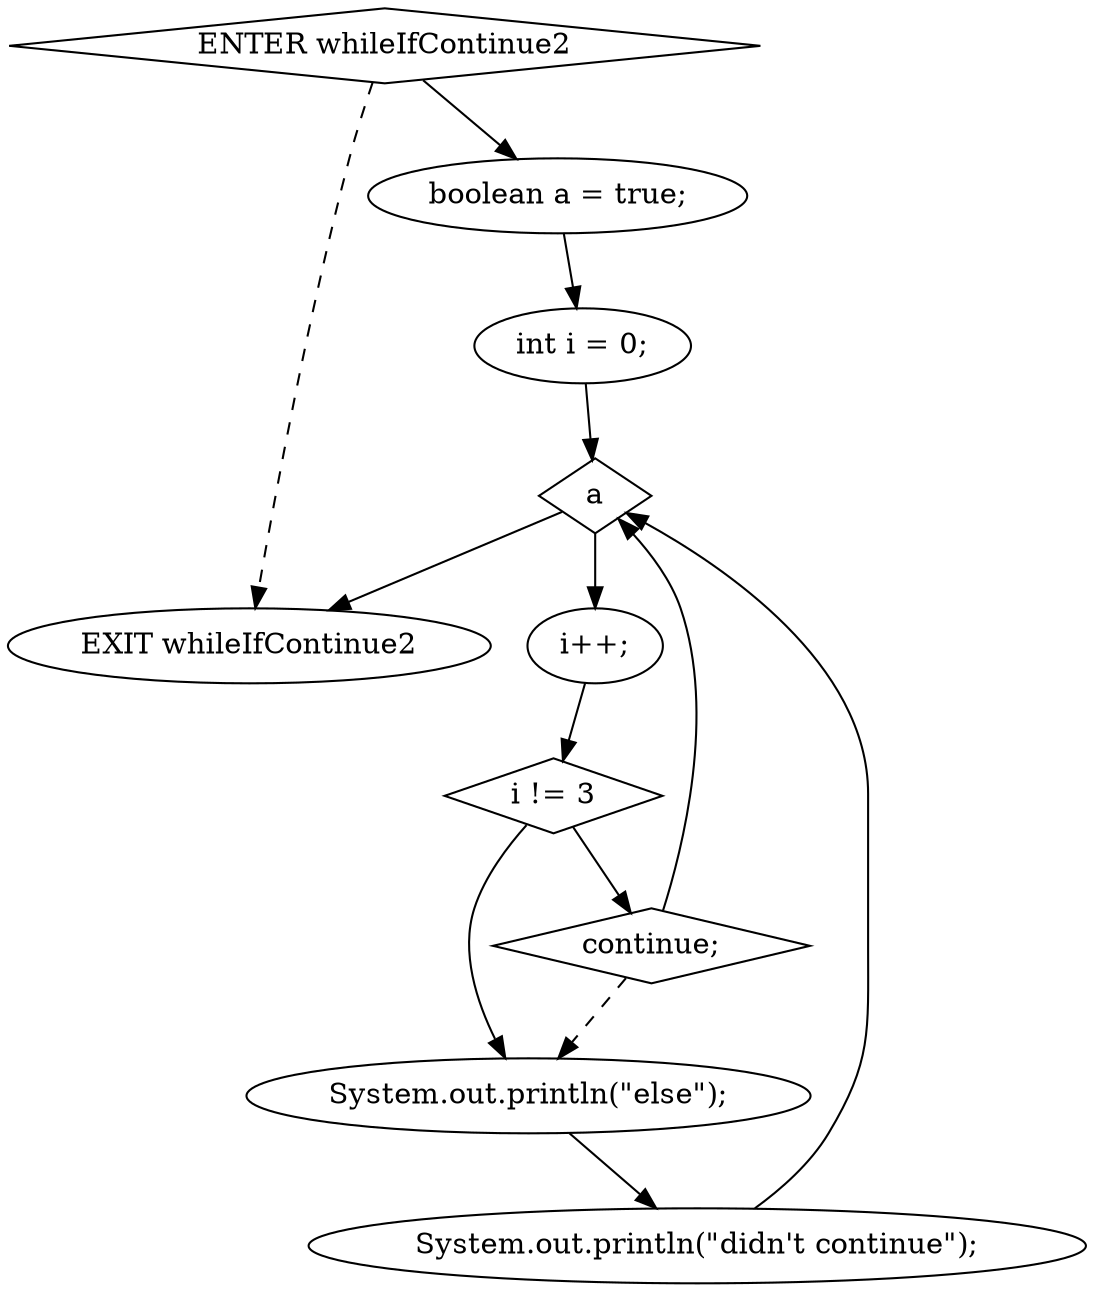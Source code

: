 digraph G {
  0 [ shape="diamond" label="ENTER whileIfContinue2" ];
  1 [ label="EXIT whileIfContinue2" ];
  2 [ label="boolean a = true;" ];
  3 [ label="int i = 0;" ];
  4 [ shape="diamond" label="a" ];
  5 [ label="i++;" ];
  6 [ shape="diamond" label="i != 3" ];
  7 [ shape="diamond" label="continue;" ];
  8 [ label="System.out.println(\"else\");" ];
  9 [ label="System.out.println(\"didn't continue\");" ];
  0 -> 2 [ ];
  2 -> 3 [ ];
  3 -> 4 [ ];
  4 -> 5 [ ];
  5 -> 6 [ ];
  6 -> 7 [ ];
  7 -> 8 [ style="dashed" ];
  6 -> 8 [ ];
  8 -> 9 [ ];
  9 -> 4 [ ];
  7 -> 4 [ ];
  4 -> 1 [ ];
  0 -> 1 [ style="dashed" ];
}
